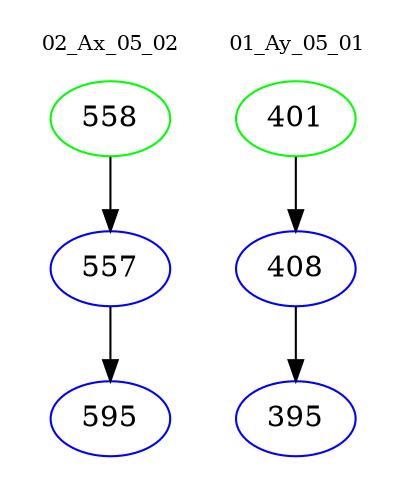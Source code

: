 digraph{
subgraph cluster_0 {
color = white
label = "02_Ax_05_02";
fontsize=10;
T0_558 [label="558", color="green"]
T0_558 -> T0_557 [color="black"]
T0_557 [label="557", color="blue"]
T0_557 -> T0_595 [color="black"]
T0_595 [label="595", color="blue"]
}
subgraph cluster_1 {
color = white
label = "01_Ay_05_01";
fontsize=10;
T1_401 [label="401", color="green"]
T1_401 -> T1_408 [color="black"]
T1_408 [label="408", color="blue"]
T1_408 -> T1_395 [color="black"]
T1_395 [label="395", color="blue"]
}
}
